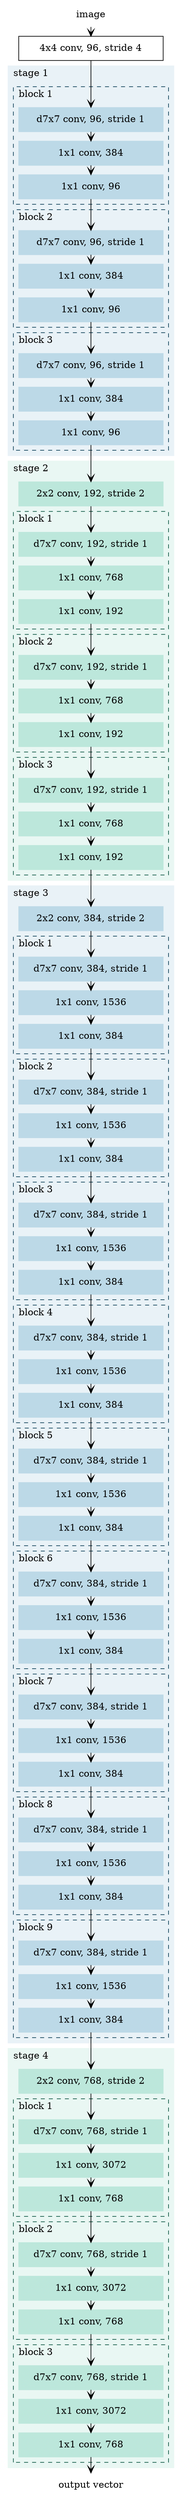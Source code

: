 digraph convnext {
	graph [labeljust=left ranksep=0.2]
	node [fixedsize=true shape=box width=3]
	edge [arrowhead=vee]
	image [label=image shape=plaintext]
	embeddings_conv [label="4x4 conv, 96, stride 4"]
	image -> embeddings_conv
	subgraph "cluster stage 1" {
		graph [color="#e9f2f7" label="stage 1\l" style=filled]
		node [color="#bcd9e7" style=filled]
		subgraph "cluster stage 1 block 1" {
			graph [color="#0f4158" label="block 1\l" style=dashed]
			"stage 1 block 1 dwconv" [label="d7x7 conv, 96, stride 1"]
			"stage 1 block 1 pwconv1" [label="1x1 conv, 384"]
			"stage 1 block 1 pwconv2" [label="1x1 conv, 96"]
			"stage 1 block 1 dwconv" -> "stage 1 block 1 pwconv1"
			"stage 1 block 1 pwconv1" -> "stage 1 block 1 pwconv2"
		}
		subgraph "cluster stage 1 block 2" {
			graph [color="#0f4158" label="block 2\l" style=dashed]
			"stage 1 block 2 dwconv" [label="d7x7 conv, 96, stride 1"]
			"stage 1 block 2 pwconv1" [label="1x1 conv, 384"]
			"stage 1 block 2 pwconv2" [label="1x1 conv, 96"]
			"stage 1 block 2 dwconv" -> "stage 1 block 2 pwconv1"
			"stage 1 block 2 pwconv1" -> "stage 1 block 2 pwconv2"
		}
		subgraph "cluster stage 1 block 3" {
			graph [color="#0f4158" label="block 3\l" style=dashed]
			"stage 1 block 3 dwconv" [label="d7x7 conv, 96, stride 1"]
			"stage 1 block 3 pwconv1" [label="1x1 conv, 384"]
			"stage 1 block 3 pwconv2" [label="1x1 conv, 96"]
			"stage 1 block 3 dwconv" -> "stage 1 block 3 pwconv1"
			"stage 1 block 3 pwconv1" -> "stage 1 block 3 pwconv2"
		}
		"stage 1 block 1 pwconv2" -> "stage 1 block 2 dwconv"
		"stage 1 block 2 pwconv2" -> "stage 1 block 3 dwconv"
	}
	subgraph "cluster stage 2" {
		graph [color="#e9f7f3" label="stage 2\l" style=filled]
		node [color="#bce7db" style=filled]
		"stage 2 downsampling" [label="2x2 conv, 192, stride 2"]
		subgraph "cluster stage 2 block 1" {
			graph [color="#0f5844" label="block 1\l" style=dashed]
			"stage 2 block 1 dwconv" [label="d7x7 conv, 192, stride 1"]
			"stage 2 block 1 pwconv1" [label="1x1 conv, 768"]
			"stage 2 block 1 pwconv2" [label="1x1 conv, 192"]
			"stage 2 block 1 dwconv" -> "stage 2 block 1 pwconv1"
			"stage 2 block 1 pwconv1" -> "stage 2 block 1 pwconv2"
		}
		subgraph "cluster stage 2 block 2" {
			graph [color="#0f5844" label="block 2\l" style=dashed]
			"stage 2 block 2 dwconv" [label="d7x7 conv, 192, stride 1"]
			"stage 2 block 2 pwconv1" [label="1x1 conv, 768"]
			"stage 2 block 2 pwconv2" [label="1x1 conv, 192"]
			"stage 2 block 2 dwconv" -> "stage 2 block 2 pwconv1"
			"stage 2 block 2 pwconv1" -> "stage 2 block 2 pwconv2"
		}
		subgraph "cluster stage 2 block 3" {
			graph [color="#0f5844" label="block 3\l" style=dashed]
			"stage 2 block 3 dwconv" [label="d7x7 conv, 192, stride 1"]
			"stage 2 block 3 pwconv1" [label="1x1 conv, 768"]
			"stage 2 block 3 pwconv2" [label="1x1 conv, 192"]
			"stage 2 block 3 dwconv" -> "stage 2 block 3 pwconv1"
			"stage 2 block 3 pwconv1" -> "stage 2 block 3 pwconv2"
		}
		"stage 2 downsampling" -> "stage 2 block 1 dwconv"
		"stage 2 block 1 pwconv2" -> "stage 2 block 2 dwconv"
		"stage 2 block 2 pwconv2" -> "stage 2 block 3 dwconv"
	}
	subgraph "cluster stage 3" {
		graph [color="#e9f2f7" label="stage 3\l" style=filled]
		node [color="#bcd9e7" style=filled]
		"stage 3 downsampling" [label="2x2 conv, 384, stride 2"]
		subgraph "cluster stage 3 block 1" {
			graph [color="#0f4158" label="block 1\l" style=dashed]
			"stage 3 block 1 dwconv" [label="d7x7 conv, 384, stride 1"]
			"stage 3 block 1 pwconv1" [label="1x1 conv, 1536"]
			"stage 3 block 1 pwconv2" [label="1x1 conv, 384"]
			"stage 3 block 1 dwconv" -> "stage 3 block 1 pwconv1"
			"stage 3 block 1 pwconv1" -> "stage 3 block 1 pwconv2"
		}
		subgraph "cluster stage 3 block 2" {
			graph [color="#0f4158" label="block 2\l" style=dashed]
			"stage 3 block 2 dwconv" [label="d7x7 conv, 384, stride 1"]
			"stage 3 block 2 pwconv1" [label="1x1 conv, 1536"]
			"stage 3 block 2 pwconv2" [label="1x1 conv, 384"]
			"stage 3 block 2 dwconv" -> "stage 3 block 2 pwconv1"
			"stage 3 block 2 pwconv1" -> "stage 3 block 2 pwconv2"
		}
		subgraph "cluster stage 3 block 3" {
			graph [color="#0f4158" label="block 3\l" style=dashed]
			"stage 3 block 3 dwconv" [label="d7x7 conv, 384, stride 1"]
			"stage 3 block 3 pwconv1" [label="1x1 conv, 1536"]
			"stage 3 block 3 pwconv2" [label="1x1 conv, 384"]
			"stage 3 block 3 dwconv" -> "stage 3 block 3 pwconv1"
			"stage 3 block 3 pwconv1" -> "stage 3 block 3 pwconv2"
		}
		subgraph "cluster stage 3 block 4" {
			graph [color="#0f4158" label="block 4\l" style=dashed]
			"stage 3 block 4 dwconv" [label="d7x7 conv, 384, stride 1"]
			"stage 3 block 4 pwconv1" [label="1x1 conv, 1536"]
			"stage 3 block 4 pwconv2" [label="1x1 conv, 384"]
			"stage 3 block 4 dwconv" -> "stage 3 block 4 pwconv1"
			"stage 3 block 4 pwconv1" -> "stage 3 block 4 pwconv2"
		}
		subgraph "cluster stage 3 block 5" {
			graph [color="#0f4158" label="block 5\l" style=dashed]
			"stage 3 block 5 dwconv" [label="d7x7 conv, 384, stride 1"]
			"stage 3 block 5 pwconv1" [label="1x1 conv, 1536"]
			"stage 3 block 5 pwconv2" [label="1x1 conv, 384"]
			"stage 3 block 5 dwconv" -> "stage 3 block 5 pwconv1"
			"stage 3 block 5 pwconv1" -> "stage 3 block 5 pwconv2"
		}
		subgraph "cluster stage 3 block 6" {
			graph [color="#0f4158" label="block 6\l" style=dashed]
			"stage 3 block 6 dwconv" [label="d7x7 conv, 384, stride 1"]
			"stage 3 block 6 pwconv1" [label="1x1 conv, 1536"]
			"stage 3 block 6 pwconv2" [label="1x1 conv, 384"]
			"stage 3 block 6 dwconv" -> "stage 3 block 6 pwconv1"
			"stage 3 block 6 pwconv1" -> "stage 3 block 6 pwconv2"
		}
		subgraph "cluster stage 3 block 7" {
			graph [color="#0f4158" label="block 7\l" style=dashed]
			"stage 3 block 7 dwconv" [label="d7x7 conv, 384, stride 1"]
			"stage 3 block 7 pwconv1" [label="1x1 conv, 1536"]
			"stage 3 block 7 pwconv2" [label="1x1 conv, 384"]
			"stage 3 block 7 dwconv" -> "stage 3 block 7 pwconv1"
			"stage 3 block 7 pwconv1" -> "stage 3 block 7 pwconv2"
		}
		subgraph "cluster stage 3 block 8" {
			graph [color="#0f4158" label="block 8\l" style=dashed]
			"stage 3 block 8 dwconv" [label="d7x7 conv, 384, stride 1"]
			"stage 3 block 8 pwconv1" [label="1x1 conv, 1536"]
			"stage 3 block 8 pwconv2" [label="1x1 conv, 384"]
			"stage 3 block 8 dwconv" -> "stage 3 block 8 pwconv1"
			"stage 3 block 8 pwconv1" -> "stage 3 block 8 pwconv2"
		}
		subgraph "cluster stage 3 block 9" {
			graph [color="#0f4158" label="block 9\l" style=dashed]
			"stage 3 block 9 dwconv" [label="d7x7 conv, 384, stride 1"]
			"stage 3 block 9 pwconv1" [label="1x1 conv, 1536"]
			"stage 3 block 9 pwconv2" [label="1x1 conv, 384"]
			"stage 3 block 9 dwconv" -> "stage 3 block 9 pwconv1"
			"stage 3 block 9 pwconv1" -> "stage 3 block 9 pwconv2"
		}
		"stage 3 downsampling" -> "stage 3 block 1 dwconv"
		"stage 3 block 1 pwconv2" -> "stage 3 block 2 dwconv"
		"stage 3 block 2 pwconv2" -> "stage 3 block 3 dwconv"
		"stage 3 block 3 pwconv2" -> "stage 3 block 4 dwconv"
		"stage 3 block 4 pwconv2" -> "stage 3 block 5 dwconv"
		"stage 3 block 5 pwconv2" -> "stage 3 block 6 dwconv"
		"stage 3 block 6 pwconv2" -> "stage 3 block 7 dwconv"
		"stage 3 block 7 pwconv2" -> "stage 3 block 8 dwconv"
		"stage 3 block 8 pwconv2" -> "stage 3 block 9 dwconv"
	}
	subgraph "cluster stage 4" {
		graph [color="#e9f7f3" label="stage 4\l" style=filled]
		node [color="#bce7db" style=filled]
		"stage 4 downsampling" [label="2x2 conv, 768, stride 2"]
		subgraph "cluster stage 4 block 1" {
			graph [color="#0f5844" label="block 1\l" style=dashed]
			"stage 4 block 1 dwconv" [label="d7x7 conv, 768, stride 1"]
			"stage 4 block 1 pwconv1" [label="1x1 conv, 3072"]
			"stage 4 block 1 pwconv2" [label="1x1 conv, 768"]
			"stage 4 block 1 dwconv" -> "stage 4 block 1 pwconv1"
			"stage 4 block 1 pwconv1" -> "stage 4 block 1 pwconv2"
		}
		subgraph "cluster stage 4 block 2" {
			graph [color="#0f5844" label="block 2\l" style=dashed]
			"stage 4 block 2 dwconv" [label="d7x7 conv, 768, stride 1"]
			"stage 4 block 2 pwconv1" [label="1x1 conv, 3072"]
			"stage 4 block 2 pwconv2" [label="1x1 conv, 768"]
			"stage 4 block 2 dwconv" -> "stage 4 block 2 pwconv1"
			"stage 4 block 2 pwconv1" -> "stage 4 block 2 pwconv2"
		}
		subgraph "cluster stage 4 block 3" {
			graph [color="#0f5844" label="block 3\l" style=dashed]
			"stage 4 block 3 dwconv" [label="d7x7 conv, 768, stride 1"]
			"stage 4 block 3 pwconv1" [label="1x1 conv, 3072"]
			"stage 4 block 3 pwconv2" [label="1x1 conv, 768"]
			"stage 4 block 3 dwconv" -> "stage 4 block 3 pwconv1"
			"stage 4 block 3 pwconv1" -> "stage 4 block 3 pwconv2"
		}
		"stage 4 downsampling" -> "stage 4 block 1 dwconv"
		"stage 4 block 1 pwconv2" -> "stage 4 block 2 dwconv"
		"stage 4 block 2 pwconv2" -> "stage 4 block 3 dwconv"
	}
	"stage 1 block 3 pwconv2" -> "stage 2 downsampling"
	"stage 2 block 3 pwconv2" -> "stage 3 downsampling"
	"stage 3 block 9 pwconv2" -> "stage 4 downsampling"
	embeddings_conv -> "stage 1 block 1 dwconv"
	"stage 4 block 3 pwconv2" -> "output vector"
	"output vector" [label="output vector" shape=plaintext]
}
